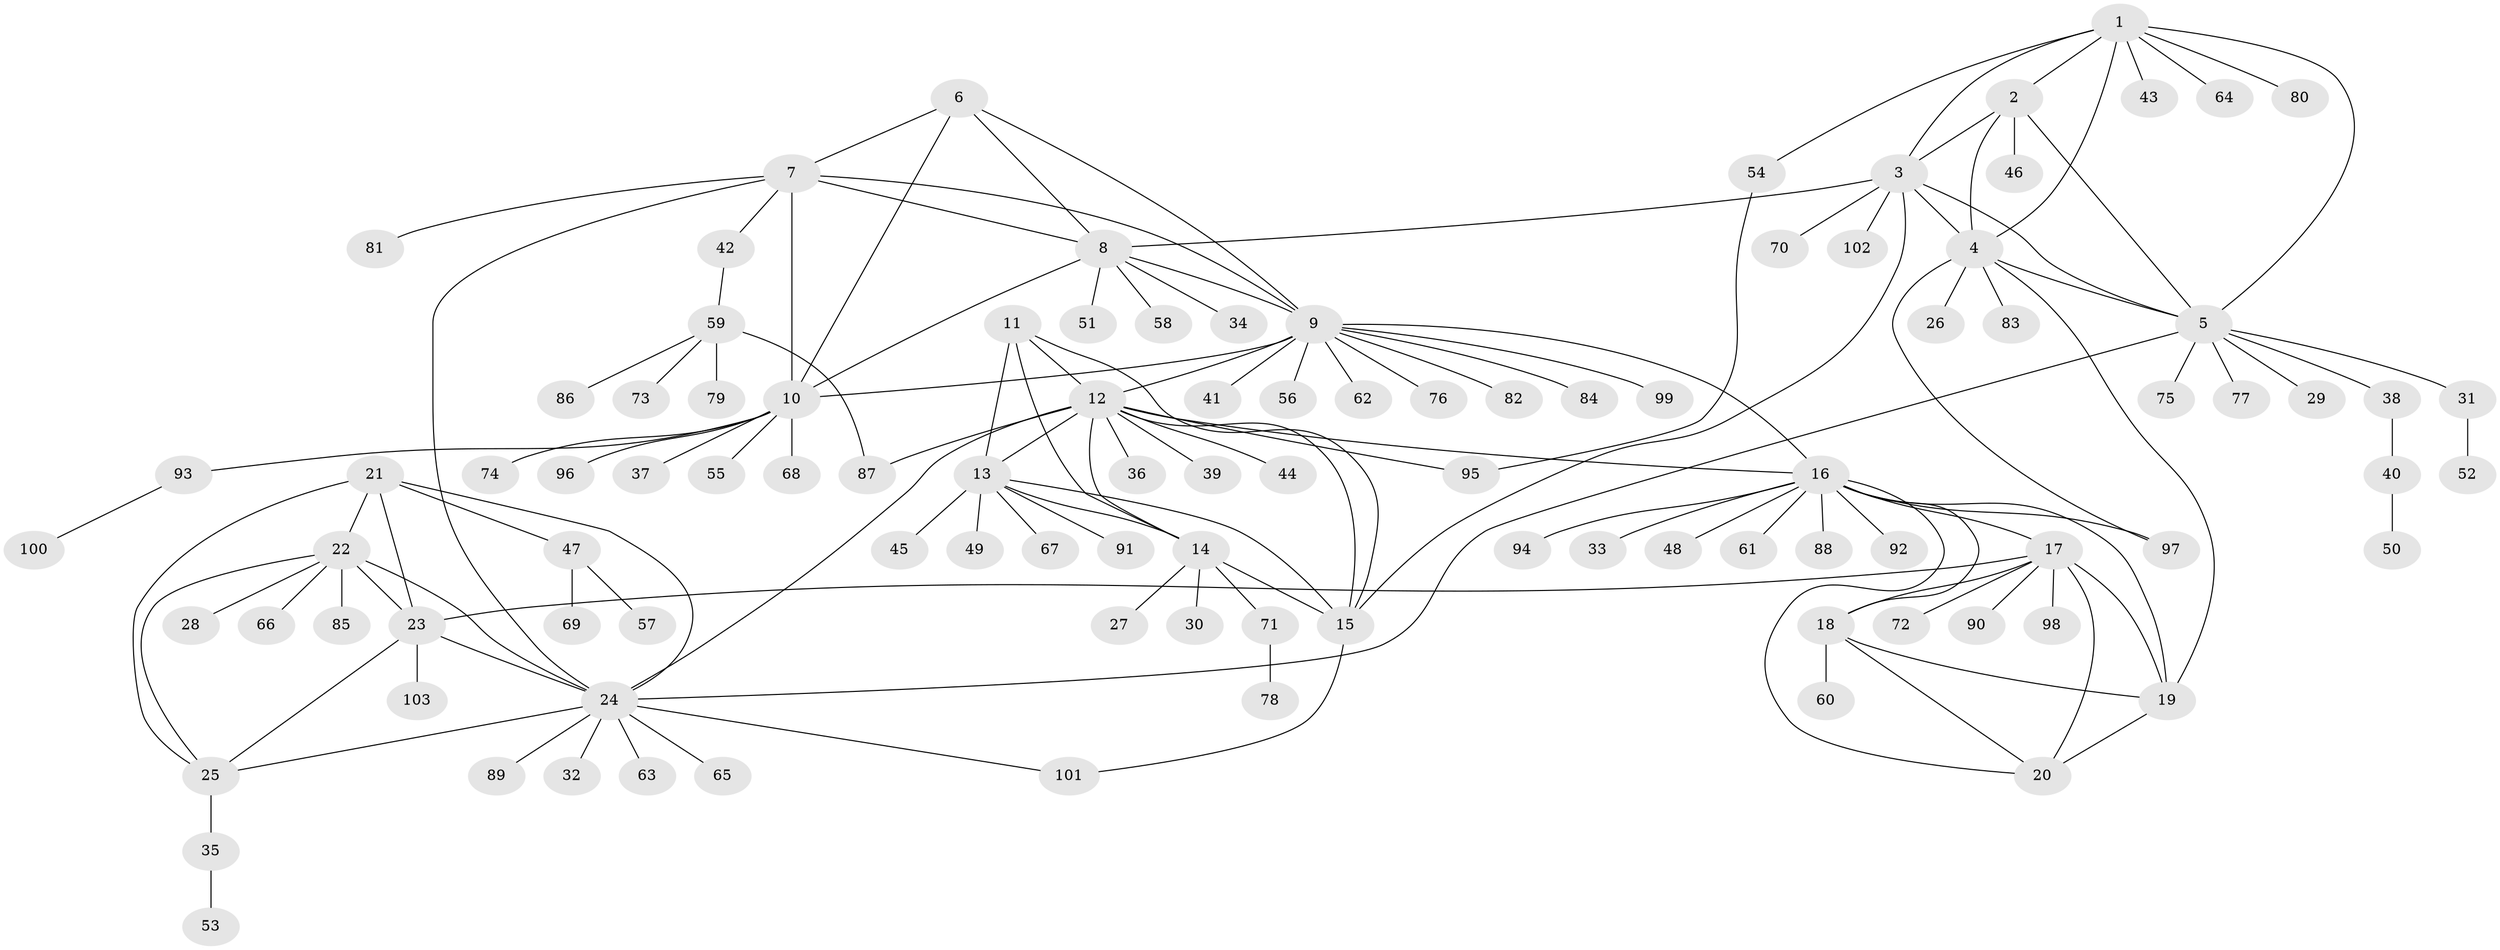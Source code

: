// coarse degree distribution, {5: 0.11904761904761904, 1: 0.5476190476190477, 8: 0.023809523809523808, 4: 0.023809523809523808, 6: 0.09523809523809523, 3: 0.047619047619047616, 2: 0.09523809523809523, 9: 0.047619047619047616}
// Generated by graph-tools (version 1.1) at 2025/37/03/04/25 23:37:42]
// undirected, 103 vertices, 142 edges
graph export_dot {
  node [color=gray90,style=filled];
  1;
  2;
  3;
  4;
  5;
  6;
  7;
  8;
  9;
  10;
  11;
  12;
  13;
  14;
  15;
  16;
  17;
  18;
  19;
  20;
  21;
  22;
  23;
  24;
  25;
  26;
  27;
  28;
  29;
  30;
  31;
  32;
  33;
  34;
  35;
  36;
  37;
  38;
  39;
  40;
  41;
  42;
  43;
  44;
  45;
  46;
  47;
  48;
  49;
  50;
  51;
  52;
  53;
  54;
  55;
  56;
  57;
  58;
  59;
  60;
  61;
  62;
  63;
  64;
  65;
  66;
  67;
  68;
  69;
  70;
  71;
  72;
  73;
  74;
  75;
  76;
  77;
  78;
  79;
  80;
  81;
  82;
  83;
  84;
  85;
  86;
  87;
  88;
  89;
  90;
  91;
  92;
  93;
  94;
  95;
  96;
  97;
  98;
  99;
  100;
  101;
  102;
  103;
  1 -- 2;
  1 -- 3;
  1 -- 4;
  1 -- 5;
  1 -- 43;
  1 -- 54;
  1 -- 64;
  1 -- 80;
  2 -- 3;
  2 -- 4;
  2 -- 5;
  2 -- 46;
  3 -- 4;
  3 -- 5;
  3 -- 8;
  3 -- 15;
  3 -- 70;
  3 -- 102;
  4 -- 5;
  4 -- 19;
  4 -- 26;
  4 -- 83;
  4 -- 97;
  5 -- 24;
  5 -- 29;
  5 -- 31;
  5 -- 38;
  5 -- 75;
  5 -- 77;
  6 -- 7;
  6 -- 8;
  6 -- 9;
  6 -- 10;
  7 -- 8;
  7 -- 9;
  7 -- 10;
  7 -- 24;
  7 -- 42;
  7 -- 81;
  8 -- 9;
  8 -- 10;
  8 -- 34;
  8 -- 51;
  8 -- 58;
  9 -- 10;
  9 -- 12;
  9 -- 16;
  9 -- 41;
  9 -- 56;
  9 -- 62;
  9 -- 76;
  9 -- 82;
  9 -- 84;
  9 -- 99;
  10 -- 37;
  10 -- 55;
  10 -- 68;
  10 -- 74;
  10 -- 93;
  10 -- 96;
  11 -- 12;
  11 -- 13;
  11 -- 14;
  11 -- 15;
  12 -- 13;
  12 -- 14;
  12 -- 15;
  12 -- 16;
  12 -- 24;
  12 -- 36;
  12 -- 39;
  12 -- 44;
  12 -- 87;
  12 -- 95;
  13 -- 14;
  13 -- 15;
  13 -- 45;
  13 -- 49;
  13 -- 67;
  13 -- 91;
  14 -- 15;
  14 -- 27;
  14 -- 30;
  14 -- 71;
  15 -- 101;
  16 -- 17;
  16 -- 18;
  16 -- 19;
  16 -- 20;
  16 -- 33;
  16 -- 48;
  16 -- 61;
  16 -- 88;
  16 -- 92;
  16 -- 94;
  16 -- 97;
  17 -- 18;
  17 -- 19;
  17 -- 20;
  17 -- 23;
  17 -- 72;
  17 -- 90;
  17 -- 98;
  18 -- 19;
  18 -- 20;
  18 -- 60;
  19 -- 20;
  21 -- 22;
  21 -- 23;
  21 -- 24;
  21 -- 25;
  21 -- 47;
  22 -- 23;
  22 -- 24;
  22 -- 25;
  22 -- 28;
  22 -- 66;
  22 -- 85;
  23 -- 24;
  23 -- 25;
  23 -- 103;
  24 -- 25;
  24 -- 32;
  24 -- 63;
  24 -- 65;
  24 -- 89;
  24 -- 101;
  25 -- 35;
  31 -- 52;
  35 -- 53;
  38 -- 40;
  40 -- 50;
  42 -- 59;
  47 -- 57;
  47 -- 69;
  54 -- 95;
  59 -- 73;
  59 -- 79;
  59 -- 86;
  59 -- 87;
  71 -- 78;
  93 -- 100;
}
